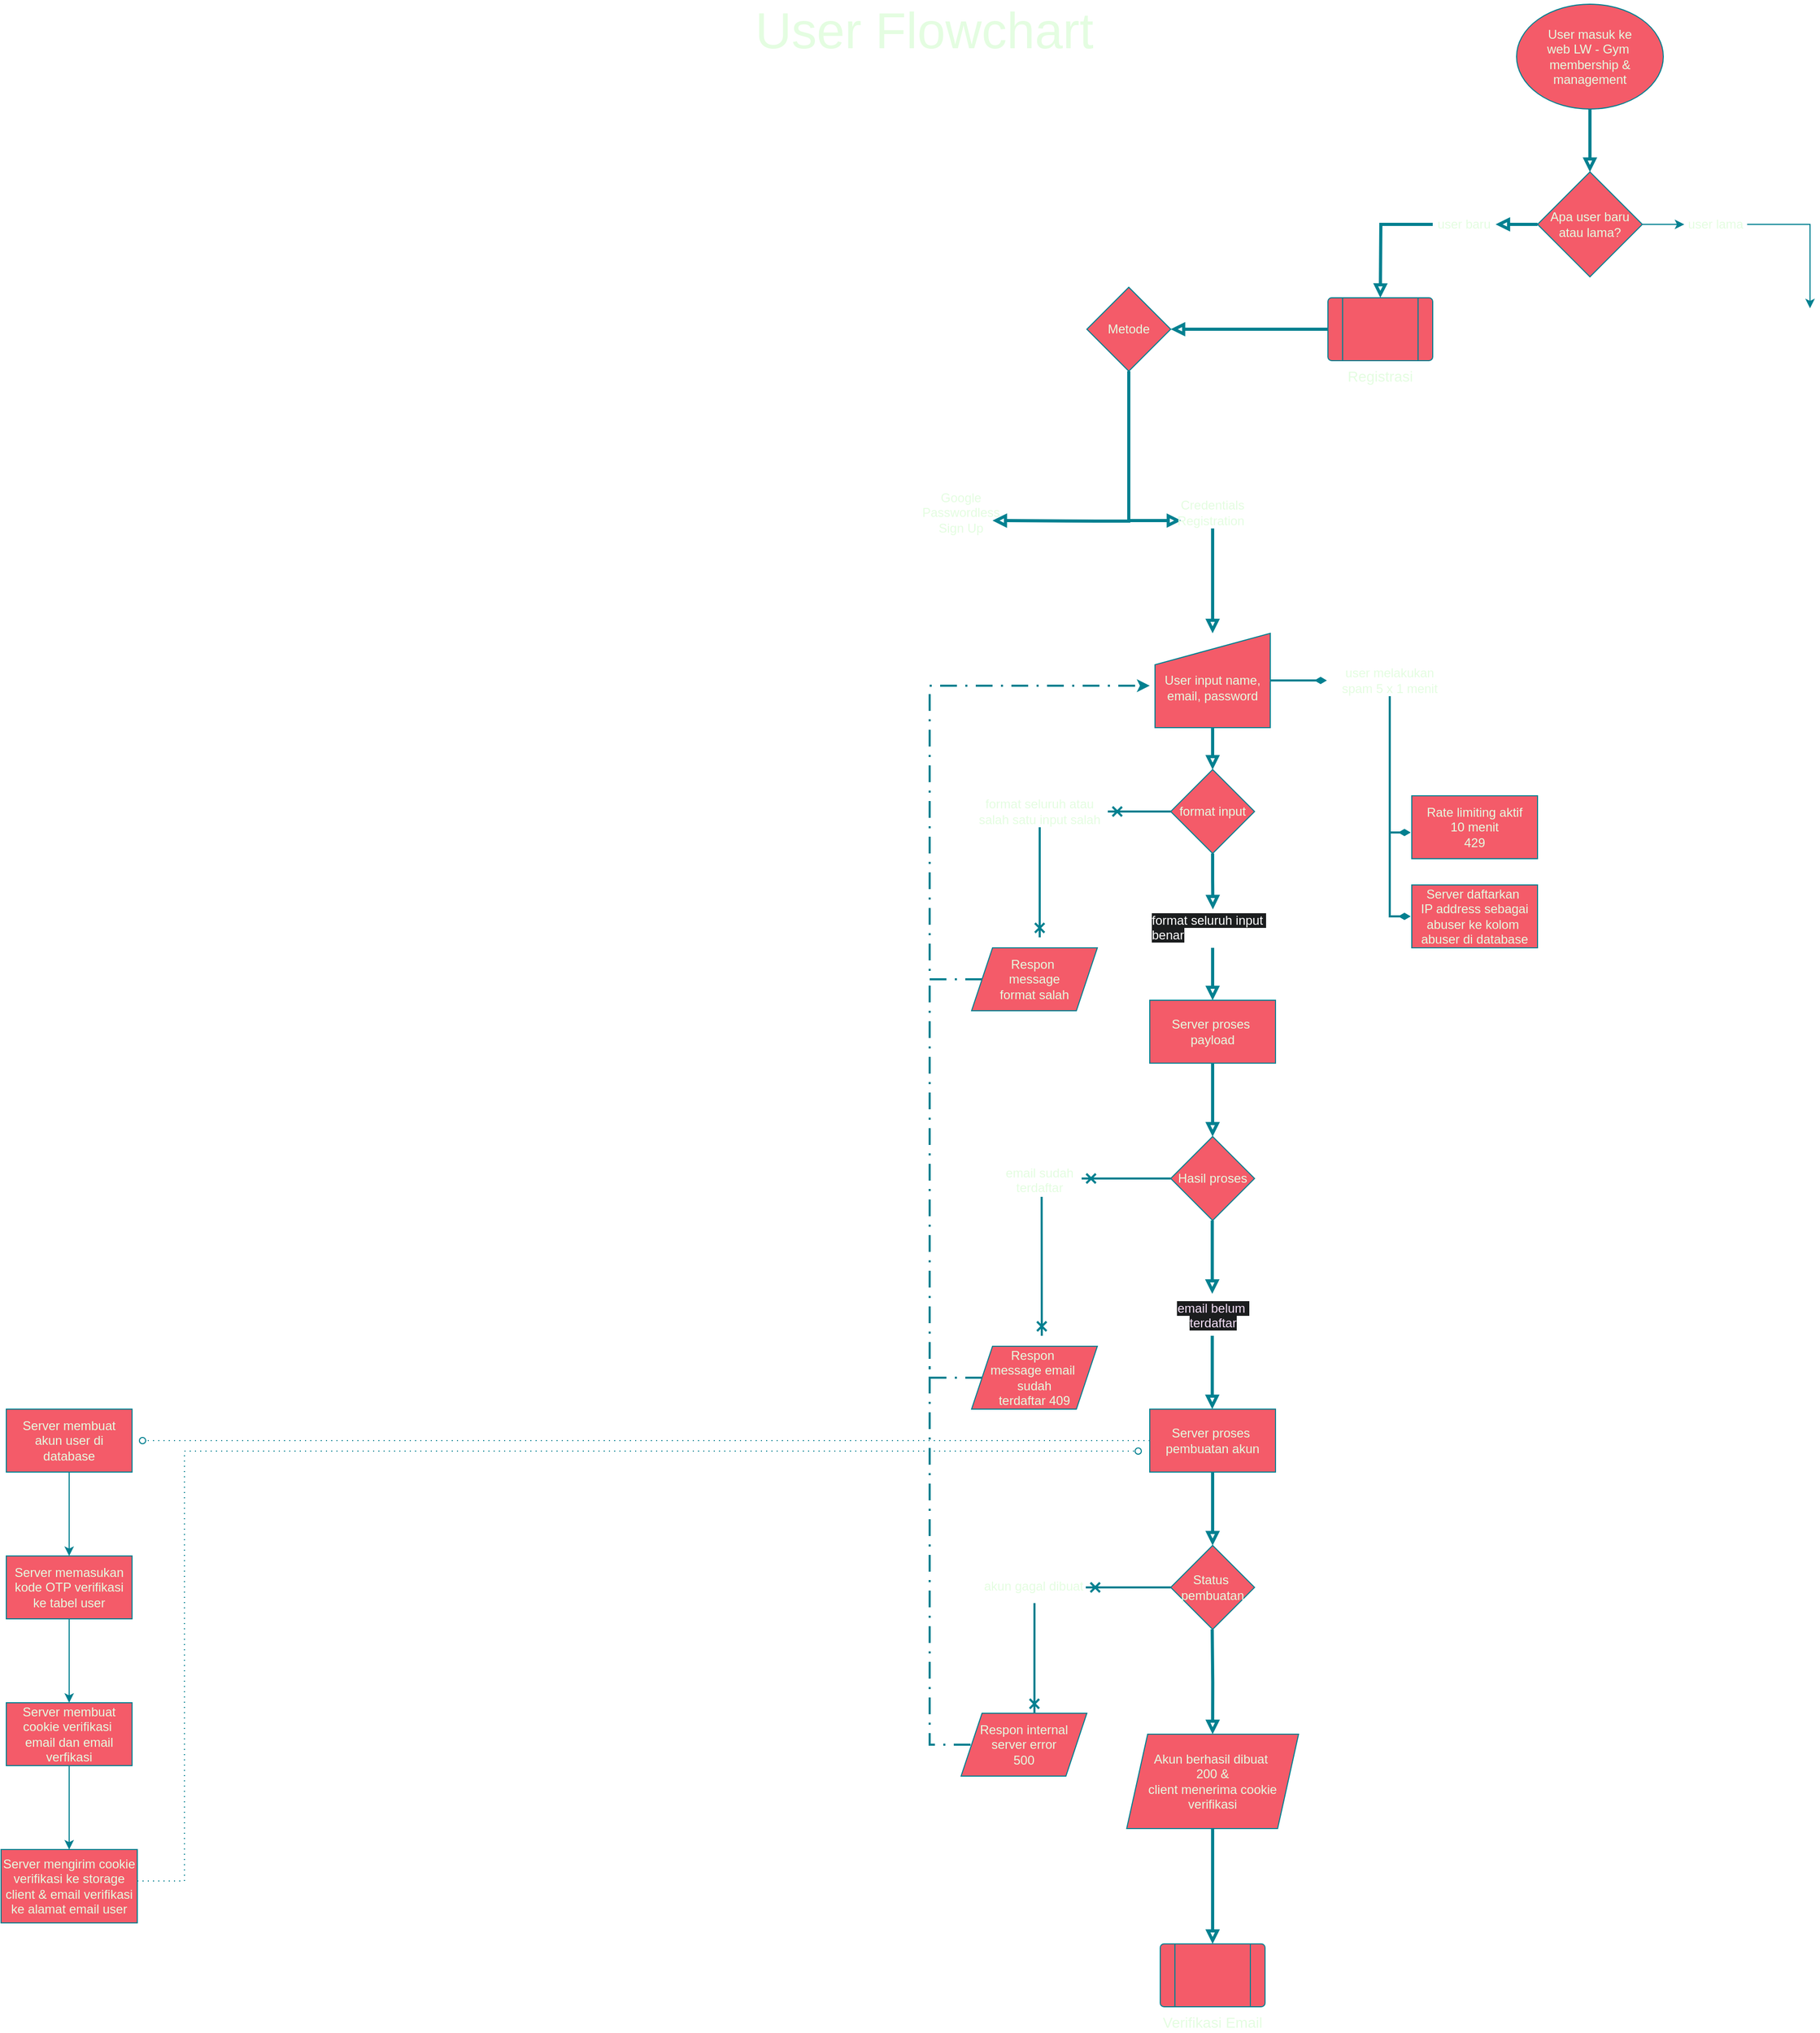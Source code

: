<mxfile version="28.2.4">
  <diagram name="Page-1" id="drpmJHVp-P6JaWjKIPAN">
    <mxGraphModel dx="1394" dy="960" grid="1" gridSize="10" guides="1" tooltips="1" connect="1" arrows="1" fold="1" page="1" pageScale="1" pageWidth="15000" pageHeight="5000" math="0" shadow="0">
      <root>
        <mxCell id="0" />
        <mxCell id="1" parent="0" />
        <mxCell id="t9Z27yL7B0CuivdoIb6--2" value="&lt;font style=&quot;font-size: 48px;&quot;&gt;User Flowchart&lt;/font&gt;" style="text;strokeColor=none;align=center;fillColor=none;html=1;verticalAlign=middle;whiteSpace=wrap;rounded=0;labelBackgroundColor=none;fontColor=#E4FDE1;" parent="1" vertex="1">
          <mxGeometry x="1191" y="80" width="390" height="30" as="geometry" />
        </mxCell>
        <mxCell id="t9Z27yL7B0CuivdoIb6--4" style="edgeStyle=orthogonalEdgeStyle;rounded=0;orthogonalLoop=1;jettySize=auto;html=1;strokeWidth=3;endArrow=block;endFill=0;strokeColor=#028090;labelBackgroundColor=none;fontColor=default;" parent="1" source="t9Z27yL7B0CuivdoIb6--3" target="t9Z27yL7B0CuivdoIb6--5" edge="1">
          <mxGeometry relative="1" as="geometry">
            <mxPoint x="2021" y="270" as="targetPoint" />
          </mxGeometry>
        </mxCell>
        <mxCell id="t9Z27yL7B0CuivdoIb6--3" value="User masuk ke&lt;div&gt;web LW - Gym&amp;nbsp;&lt;/div&gt;&lt;div&gt;membership &amp;amp; management&lt;/div&gt;" style="ellipse;whiteSpace=wrap;html=1;labelBackgroundColor=none;fillColor=#F45B69;strokeColor=#028090;fontColor=#E4FDE1;" parent="1" vertex="1">
          <mxGeometry x="1951" y="70" width="140" height="100" as="geometry" />
        </mxCell>
        <mxCell id="t9Z27yL7B0CuivdoIb6--6" style="edgeStyle=orthogonalEdgeStyle;rounded=0;orthogonalLoop=1;jettySize=auto;html=1;strokeWidth=3;endArrow=block;endFill=0;strokeColor=#028090;labelBackgroundColor=none;fontColor=default;" parent="1" source="t9Z27yL7B0CuivdoIb6--7" edge="1">
          <mxGeometry relative="1" as="geometry">
            <mxPoint x="1821" y="350" as="targetPoint" />
          </mxGeometry>
        </mxCell>
        <mxCell id="t9Z27yL7B0CuivdoIb6--10" style="edgeStyle=orthogonalEdgeStyle;rounded=0;orthogonalLoop=1;jettySize=auto;html=1;labelBackgroundColor=none;strokeColor=#028090;fontColor=default;" parent="1" source="t9Z27yL7B0CuivdoIb6--11" edge="1">
          <mxGeometry relative="1" as="geometry">
            <mxPoint x="2231" y="360" as="targetPoint" />
            <Array as="points">
              <mxPoint x="2231" y="280" />
              <mxPoint x="2231" y="360" />
            </Array>
          </mxGeometry>
        </mxCell>
        <mxCell id="t9Z27yL7B0CuivdoIb6--5" value="Apa user baru atau lama?" style="rhombus;whiteSpace=wrap;html=1;labelBackgroundColor=none;fillColor=#F45B69;strokeColor=#028090;fontColor=#E4FDE1;" parent="1" vertex="1">
          <mxGeometry x="1971" y="230" width="100" height="100" as="geometry" />
        </mxCell>
        <mxCell id="t9Z27yL7B0CuivdoIb6--9" value="" style="edgeStyle=orthogonalEdgeStyle;rounded=0;orthogonalLoop=1;jettySize=auto;html=1;shape=wire;dashed=1;strokeWidth=3;endArrow=block;endFill=0;strokeColor=#028090;labelBackgroundColor=none;fontColor=default;" parent="1" source="t9Z27yL7B0CuivdoIb6--5" target="t9Z27yL7B0CuivdoIb6--7" edge="1">
          <mxGeometry relative="1" as="geometry">
            <mxPoint x="1821" y="350" as="targetPoint" />
            <mxPoint x="1971" y="280" as="sourcePoint" />
          </mxGeometry>
        </mxCell>
        <mxCell id="t9Z27yL7B0CuivdoIb6--7" value="user baru" style="text;strokeColor=none;align=center;fillColor=none;html=1;verticalAlign=middle;whiteSpace=wrap;rounded=0;labelBackgroundColor=none;fontColor=#E4FDE1;" parent="1" vertex="1">
          <mxGeometry x="1871" y="265" width="60" height="30" as="geometry" />
        </mxCell>
        <mxCell id="t9Z27yL7B0CuivdoIb6--12" value="" style="edgeStyle=orthogonalEdgeStyle;rounded=0;orthogonalLoop=1;jettySize=auto;html=1;labelBackgroundColor=none;strokeColor=#028090;fontColor=default;" parent="1" source="t9Z27yL7B0CuivdoIb6--5" target="t9Z27yL7B0CuivdoIb6--11" edge="1">
          <mxGeometry relative="1" as="geometry">
            <mxPoint x="2271" y="360" as="targetPoint" />
            <mxPoint x="2071" y="280" as="sourcePoint" />
          </mxGeometry>
        </mxCell>
        <mxCell id="t9Z27yL7B0CuivdoIb6--11" value="user lama" style="text;strokeColor=none;align=center;fillColor=none;html=1;verticalAlign=middle;whiteSpace=wrap;rounded=0;labelBackgroundColor=none;fontColor=#E4FDE1;" parent="1" vertex="1">
          <mxGeometry x="2111" y="265" width="60" height="30" as="geometry" />
        </mxCell>
        <mxCell id="-eBJPtM6E6dJmvuGiEqn-5" style="edgeStyle=orthogonalEdgeStyle;rounded=0;orthogonalLoop=1;jettySize=auto;html=1;endArrow=block;endFill=0;strokeWidth=3;strokeColor=#028090;labelBackgroundColor=none;fontColor=default;" parent="1" source="-eBJPtM6E6dJmvuGiEqn-2" target="-eBJPtM6E6dJmvuGiEqn-6" edge="1">
          <mxGeometry relative="1" as="geometry">
            <mxPoint x="1581" y="380" as="targetPoint" />
          </mxGeometry>
        </mxCell>
        <mxCell id="-eBJPtM6E6dJmvuGiEqn-2" value="&lt;font style=&quot;font-size: 14px;&quot;&gt;Registrasi&lt;/font&gt;" style="verticalLabelPosition=bottom;verticalAlign=top;html=1;shape=process;whiteSpace=wrap;rounded=1;size=0.14;arcSize=6;labelBackgroundColor=none;fillColor=#F45B69;strokeColor=#028090;fontColor=#E4FDE1;" parent="1" vertex="1">
          <mxGeometry x="1771" y="350" width="100" height="60" as="geometry" />
        </mxCell>
        <mxCell id="-eBJPtM6E6dJmvuGiEqn-12" style="edgeStyle=orthogonalEdgeStyle;rounded=0;orthogonalLoop=1;jettySize=auto;html=1;entryX=1;entryY=0.75;entryDx=0;entryDy=0;strokeWidth=3;endArrow=block;endFill=0;strokeColor=#028090;labelBackgroundColor=none;fontColor=default;" parent="1" source="-eBJPtM6E6dJmvuGiEqn-6" target="-eBJPtM6E6dJmvuGiEqn-11" edge="1">
          <mxGeometry relative="1" as="geometry">
            <mxPoint x="1581" y="570" as="targetPoint" />
            <Array as="points">
              <mxPoint x="1581" y="563" />
              <mxPoint x="1551" y="563" />
            </Array>
          </mxGeometry>
        </mxCell>
        <mxCell id="-eBJPtM6E6dJmvuGiEqn-14" style="edgeStyle=orthogonalEdgeStyle;rounded=0;orthogonalLoop=1;jettySize=auto;html=1;entryX=0;entryY=0.75;entryDx=0;entryDy=0;strokeWidth=3;endArrow=block;endFill=0;strokeColor=#028090;labelBackgroundColor=none;fontColor=default;" parent="1" source="-eBJPtM6E6dJmvuGiEqn-6" target="-eBJPtM6E6dJmvuGiEqn-13" edge="1">
          <mxGeometry relative="1" as="geometry">
            <mxPoint x="1581" y="570" as="targetPoint" />
            <Array as="points">
              <mxPoint x="1581" y="563" />
            </Array>
          </mxGeometry>
        </mxCell>
        <mxCell id="-eBJPtM6E6dJmvuGiEqn-6" value="Metode" style="rhombus;whiteSpace=wrap;html=1;labelBackgroundColor=none;fillColor=#F45B69;strokeColor=#028090;fontColor=#E4FDE1;" parent="1" vertex="1">
          <mxGeometry x="1541" y="340" width="80" height="80" as="geometry" />
        </mxCell>
        <mxCell id="-eBJPtM6E6dJmvuGiEqn-11" value="Google Passwordless Sign Up" style="text;strokeColor=none;align=center;fillColor=none;html=1;verticalAlign=middle;whiteSpace=wrap;rounded=0;labelBackgroundColor=none;fontColor=#E4FDE1;" parent="1" vertex="1">
          <mxGeometry x="1391" y="540" width="60" height="30" as="geometry" />
        </mxCell>
        <mxCell id="1otA97b6rouetKLOiXak-4" style="edgeStyle=orthogonalEdgeStyle;rounded=0;orthogonalLoop=1;jettySize=auto;html=1;strokeWidth=3;endArrow=block;endFill=0;strokeColor=#028090;labelBackgroundColor=none;fontColor=default;" edge="1" parent="1" source="-eBJPtM6E6dJmvuGiEqn-13" target="1otA97b6rouetKLOiXak-1">
          <mxGeometry relative="1" as="geometry" />
        </mxCell>
        <mxCell id="-eBJPtM6E6dJmvuGiEqn-13" value="Credentials Registration&amp;nbsp;" style="text;strokeColor=none;align=center;fillColor=none;html=1;verticalAlign=middle;whiteSpace=wrap;rounded=0;strokeWidth=1;glass=0;labelBackgroundColor=none;fontColor=#E4FDE1;" parent="1" vertex="1">
          <mxGeometry x="1631" y="540" width="60" height="30" as="geometry" />
        </mxCell>
        <mxCell id="1otA97b6rouetKLOiXak-5" style="edgeStyle=orthogonalEdgeStyle;rounded=0;orthogonalLoop=1;jettySize=auto;html=1;endArrow=block;endFill=0;strokeWidth=3;strokeColor=#028090;labelBackgroundColor=none;fontColor=default;" edge="1" parent="1" source="1otA97b6rouetKLOiXak-1" target="1otA97b6rouetKLOiXak-6">
          <mxGeometry relative="1" as="geometry">
            <mxPoint x="1661" y="840" as="targetPoint" />
          </mxGeometry>
        </mxCell>
        <mxCell id="1otA97b6rouetKLOiXak-65" style="edgeStyle=orthogonalEdgeStyle;rounded=0;orthogonalLoop=1;jettySize=auto;html=1;strokeColor=#028090;fontColor=#E4FDE1;fillColor=#F45B69;strokeWidth=2;endArrow=diamondThin;endFill=1;" edge="1" parent="1" source="1otA97b6rouetKLOiXak-1">
          <mxGeometry relative="1" as="geometry">
            <mxPoint x="1770" y="715" as="targetPoint" />
          </mxGeometry>
        </mxCell>
        <mxCell id="1otA97b6rouetKLOiXak-1" value="&lt;div style=&quot;&quot;&gt;&lt;br&gt;&lt;/div&gt;&lt;div style=&quot;&quot;&gt;User input name, email, password&lt;/div&gt;" style="shape=manualInput;whiteSpace=wrap;html=1;align=center;labelBackgroundColor=none;fillColor=#F45B69;strokeColor=#028090;fontColor=#E4FDE1;" vertex="1" parent="1">
          <mxGeometry x="1606" y="670" width="110" height="90" as="geometry" />
        </mxCell>
        <mxCell id="1otA97b6rouetKLOiXak-20" style="edgeStyle=orthogonalEdgeStyle;rounded=0;orthogonalLoop=1;jettySize=auto;html=1;entryX=0.502;entryY=0.083;entryDx=0;entryDy=0;entryPerimeter=0;strokeWidth=3;endArrow=block;endFill=0;strokeColor=#028090;labelBackgroundColor=none;fontColor=default;" edge="1" parent="1" source="1otA97b6rouetKLOiXak-6" target="1otA97b6rouetKLOiXak-17">
          <mxGeometry relative="1" as="geometry">
            <mxPoint x="1661" y="940" as="targetPoint" />
          </mxGeometry>
        </mxCell>
        <mxCell id="1otA97b6rouetKLOiXak-26" style="edgeStyle=orthogonalEdgeStyle;rounded=0;orthogonalLoop=1;jettySize=auto;html=1;entryX=1;entryY=0.5;entryDx=0;entryDy=0;strokeColor=#028090;strokeWidth=2;labelBackgroundColor=none;fontColor=default;endArrow=cross;endFill=0;" edge="1" parent="1" source="1otA97b6rouetKLOiXak-6" target="1otA97b6rouetKLOiXak-10">
          <mxGeometry relative="1" as="geometry" />
        </mxCell>
        <mxCell id="1otA97b6rouetKLOiXak-6" value="format input" style="rhombus;whiteSpace=wrap;html=1;labelBackgroundColor=none;fillColor=#F45B69;strokeColor=#028090;fontColor=#E4FDE1;" vertex="1" parent="1">
          <mxGeometry x="1621" y="800" width="80" height="80" as="geometry" />
        </mxCell>
        <mxCell id="1otA97b6rouetKLOiXak-13" style="edgeStyle=orthogonalEdgeStyle;rounded=0;orthogonalLoop=1;jettySize=auto;html=1;strokeColor=#028090;strokeWidth=2;labelBackgroundColor=none;fontColor=default;endArrow=cross;endFill=0;" edge="1" parent="1" source="1otA97b6rouetKLOiXak-10">
          <mxGeometry relative="1" as="geometry">
            <mxPoint x="1496" y="960" as="targetPoint" />
          </mxGeometry>
        </mxCell>
        <mxCell id="1otA97b6rouetKLOiXak-10" value="format seluruh atau salah satu input salah" style="text;strokeColor=none;align=center;fillColor=none;html=1;verticalAlign=middle;whiteSpace=wrap;rounded=0;labelBackgroundColor=none;fontColor=#E4FDE1;" vertex="1" parent="1">
          <mxGeometry x="1431" y="825" width="130" height="30" as="geometry" />
        </mxCell>
        <mxCell id="1otA97b6rouetKLOiXak-15" style="edgeStyle=orthogonalEdgeStyle;rounded=0;orthogonalLoop=1;jettySize=auto;html=1;dashed=1;dashPattern=8 4 1 4;strokeWidth=2;labelBackgroundColor=none;strokeColor=#028090;fontColor=default;" edge="1" parent="1" source="1otA97b6rouetKLOiXak-14">
          <mxGeometry relative="1" as="geometry">
            <mxPoint x="1601" y="720" as="targetPoint" />
            <Array as="points">
              <mxPoint x="1391" y="1000" />
              <mxPoint x="1391" y="720" />
            </Array>
          </mxGeometry>
        </mxCell>
        <mxCell id="1otA97b6rouetKLOiXak-14" value="Respon&amp;nbsp;&lt;div&gt;message&lt;div&gt;format salah&lt;/div&gt;&lt;/div&gt;" style="shape=parallelogram;perimeter=parallelogramPerimeter;whiteSpace=wrap;html=1;fixedSize=1;labelBackgroundColor=none;fillColor=#F45B69;strokeColor=#028090;fontColor=#E4FDE1;" vertex="1" parent="1">
          <mxGeometry x="1431" y="970" width="120" height="60" as="geometry" />
        </mxCell>
        <mxCell id="1otA97b6rouetKLOiXak-24" style="edgeStyle=orthogonalEdgeStyle;rounded=0;orthogonalLoop=1;jettySize=auto;html=1;entryX=0.5;entryY=0;entryDx=0;entryDy=0;strokeWidth=3;endArrow=block;endFill=0;strokeColor=#028090;labelBackgroundColor=none;fontColor=default;" edge="1" parent="1" source="1otA97b6rouetKLOiXak-17" target="1otA97b6rouetKLOiXak-23">
          <mxGeometry relative="1" as="geometry" />
        </mxCell>
        <mxCell id="1otA97b6rouetKLOiXak-17" value="&lt;span style=&quot;caret-color: rgb(255, 255, 255); color: rgb(255, 255, 255); font-family: Helvetica; font-size: 12px; font-style: normal; font-variant-caps: normal; font-weight: 400; letter-spacing: normal; text-align: center; text-indent: 0px; text-transform: none; white-space: normal; word-spacing: 0px; -webkit-text-stroke-width: 0px; background-color: rgb(27, 29, 30); text-decoration: none; float: none; display: inline !important;&quot;&gt;format seluruh input&amp;nbsp;&lt;/span&gt;&lt;div&gt;&lt;span style=&quot;caret-color: rgb(255, 255, 255); color: rgb(255, 255, 255); font-family: Helvetica; font-size: 12px; font-style: normal; font-variant-caps: normal; font-weight: 400; letter-spacing: normal; text-align: center; text-indent: 0px; text-transform: none; white-space: normal; word-spacing: 0px; -webkit-text-stroke-width: 0px; background-color: rgb(27, 29, 30); text-decoration: none; float: none; display: inline !important;&quot;&gt;benar&lt;/span&gt;&lt;/div&gt;" style="text;whiteSpace=wrap;html=1;labelBackgroundColor=none;fontColor=#E4FDE1;" vertex="1" parent="1">
          <mxGeometry x="1601" y="930" width="120" height="40" as="geometry" />
        </mxCell>
        <mxCell id="1otA97b6rouetKLOiXak-28" value="" style="edgeStyle=orthogonalEdgeStyle;rounded=0;orthogonalLoop=1;jettySize=auto;html=1;strokeColor=#028090;fontColor=#E4FDE1;fillColor=#F45B69;strokeWidth=3;endArrow=block;endFill=0;" edge="1" parent="1" source="1otA97b6rouetKLOiXak-23" target="1otA97b6rouetKLOiXak-27">
          <mxGeometry relative="1" as="geometry" />
        </mxCell>
        <mxCell id="1otA97b6rouetKLOiXak-23" value="Server proses&amp;nbsp;&lt;div&gt;payload&lt;/div&gt;" style="rounded=0;whiteSpace=wrap;html=1;labelBackgroundColor=none;fillColor=#F45B69;strokeColor=#028090;fontColor=#E4FDE1;" vertex="1" parent="1">
          <mxGeometry x="1601" y="1020" width="120" height="60" as="geometry" />
        </mxCell>
        <mxCell id="1otA97b6rouetKLOiXak-30" style="edgeStyle=orthogonalEdgeStyle;rounded=0;orthogonalLoop=1;jettySize=auto;html=1;entryX=1;entryY=0.5;entryDx=0;entryDy=0;strokeColor=#028090;fontColor=#E4FDE1;fillColor=#F45B69;strokeWidth=2;endArrow=cross;endFill=0;" edge="1" parent="1" source="1otA97b6rouetKLOiXak-27" target="1otA97b6rouetKLOiXak-29">
          <mxGeometry relative="1" as="geometry" />
        </mxCell>
        <mxCell id="1otA97b6rouetKLOiXak-27" value="Hasil proses" style="rhombus;whiteSpace=wrap;html=1;fillColor=#F45B69;strokeColor=#028090;fontColor=#E4FDE1;rounded=0;labelBackgroundColor=none;" vertex="1" parent="1">
          <mxGeometry x="1621" y="1150" width="80" height="80" as="geometry" />
        </mxCell>
        <mxCell id="1otA97b6rouetKLOiXak-29" value="email sudah terdaftar" style="text;strokeColor=none;fillColor=none;align=center;verticalAlign=middle;spacingLeft=4;spacingRight=4;overflow=hidden;points=[[0,0.5],[1,0.5]];portConstraint=eastwest;rotatable=0;whiteSpace=wrap;html=1;fontColor=#E4FDE1;" vertex="1" parent="1">
          <mxGeometry x="1456" y="1175" width="80" height="30" as="geometry" />
        </mxCell>
        <mxCell id="1otA97b6rouetKLOiXak-31" value="Respon&amp;nbsp;&lt;div&gt;message email&amp;nbsp;&lt;/div&gt;&lt;div&gt;sudah&lt;div&gt;terdaftar 409&lt;/div&gt;&lt;/div&gt;" style="shape=parallelogram;perimeter=parallelogramPerimeter;whiteSpace=wrap;html=1;fixedSize=1;labelBackgroundColor=none;fillColor=#F45B69;strokeColor=#028090;fontColor=#E4FDE1;" vertex="1" parent="1">
          <mxGeometry x="1431" y="1350" width="120" height="60" as="geometry" />
        </mxCell>
        <mxCell id="1otA97b6rouetKLOiXak-32" style="edgeStyle=orthogonalEdgeStyle;rounded=0;orthogonalLoop=1;jettySize=auto;html=1;strokeColor=#028090;fontColor=#E4FDE1;fillColor=#F45B69;strokeWidth=2;endArrow=cross;endFill=0;" edge="1" parent="1">
          <mxGeometry relative="1" as="geometry">
            <mxPoint x="1497.86" y="1207.52" as="sourcePoint" />
            <mxPoint x="1498" y="1340" as="targetPoint" />
            <Array as="points">
              <mxPoint x="1497.86" y="1242.52" />
              <mxPoint x="1497.86" y="1242.52" />
            </Array>
          </mxGeometry>
        </mxCell>
        <mxCell id="1otA97b6rouetKLOiXak-33" style="edgeStyle=orthogonalEdgeStyle;rounded=0;orthogonalLoop=1;jettySize=auto;html=1;dashed=1;dashPattern=8 4 1 4;strokeWidth=2;labelBackgroundColor=none;strokeColor=#028090;fontColor=default;endArrow=none;endFill=0;exitX=0;exitY=0.5;exitDx=0;exitDy=0;" edge="1" parent="1" source="1otA97b6rouetKLOiXak-31">
          <mxGeometry relative="1" as="geometry">
            <mxPoint x="1391" y="1000" as="targetPoint" />
            <mxPoint x="1391" y="1360" as="sourcePoint" />
            <Array as="points">
              <mxPoint x="1391" y="1380" />
            </Array>
          </mxGeometry>
        </mxCell>
        <mxCell id="1otA97b6rouetKLOiXak-34" value="" style="edgeStyle=orthogonalEdgeStyle;rounded=0;orthogonalLoop=1;jettySize=auto;html=1;strokeColor=#028090;fontColor=#E4FDE1;fillColor=#F45B69;strokeWidth=3;endArrow=block;endFill=0;" edge="1" parent="1">
          <mxGeometry relative="1" as="geometry">
            <mxPoint x="1660.66" y="1230" as="sourcePoint" />
            <mxPoint x="1660.66" y="1300" as="targetPoint" />
          </mxGeometry>
        </mxCell>
        <mxCell id="1otA97b6rouetKLOiXak-35" value="&lt;span style=&quot;caret-color: rgb(245, 224, 248); color: rgb(245, 224, 248); font-family: Helvetica; font-size: 12px; font-style: normal; font-variant-caps: normal; font-weight: 400; letter-spacing: normal; text-indent: 0px; text-transform: none; white-space: normal; word-spacing: 0px; -webkit-text-stroke-width: 0px; background-color: rgb(27, 29, 30); text-decoration: none; float: none; display: inline !important;&quot;&gt;email belum&amp;nbsp;&lt;/span&gt;&lt;div&gt;&lt;span style=&quot;caret-color: rgb(245, 224, 248); color: rgb(245, 224, 248); font-family: Helvetica; font-size: 12px; font-style: normal; font-variant-caps: normal; font-weight: 400; letter-spacing: normal; text-indent: 0px; text-transform: none; white-space: normal; word-spacing: 0px; -webkit-text-stroke-width: 0px; background-color: rgb(27, 29, 30); text-decoration: none; float: none; display: inline !important;&quot;&gt;terdaftar&lt;/span&gt;&lt;/div&gt;" style="text;whiteSpace=wrap;html=1;fontColor=#E4FDE1;align=center;" vertex="1" parent="1">
          <mxGeometry x="1616.5" y="1300" width="89" height="40" as="geometry" />
        </mxCell>
        <mxCell id="1otA97b6rouetKLOiXak-36" value="" style="edgeStyle=orthogonalEdgeStyle;rounded=0;orthogonalLoop=1;jettySize=auto;html=1;strokeColor=#028090;fontColor=#E4FDE1;fillColor=#F45B69;strokeWidth=3;endArrow=block;endFill=0;" edge="1" parent="1">
          <mxGeometry relative="1" as="geometry">
            <mxPoint x="1660.66" y="1340" as="sourcePoint" />
            <mxPoint x="1660.66" y="1410" as="targetPoint" />
          </mxGeometry>
        </mxCell>
        <mxCell id="1otA97b6rouetKLOiXak-39" style="edgeStyle=orthogonalEdgeStyle;rounded=0;orthogonalLoop=1;jettySize=auto;html=1;strokeColor=#028090;fontColor=#E4FDE1;fillColor=#F45B69;dashed=1;dashPattern=1 4;endArrow=oval;endFill=0;" edge="1" parent="1" source="1otA97b6rouetKLOiXak-37">
          <mxGeometry relative="1" as="geometry">
            <mxPoint x="640" y="1440" as="targetPoint" />
          </mxGeometry>
        </mxCell>
        <mxCell id="1otA97b6rouetKLOiXak-51" value="" style="edgeStyle=orthogonalEdgeStyle;rounded=0;orthogonalLoop=1;jettySize=auto;html=1;strokeColor=#028090;fontColor=#E4FDE1;fillColor=#F45B69;strokeWidth=3;endArrow=block;endFill=0;" edge="1" parent="1" source="1otA97b6rouetKLOiXak-37" target="1otA97b6rouetKLOiXak-50">
          <mxGeometry relative="1" as="geometry" />
        </mxCell>
        <mxCell id="1otA97b6rouetKLOiXak-37" value="Server proses&amp;nbsp;&lt;div&gt;pembuatan akun&lt;/div&gt;" style="rounded=0;whiteSpace=wrap;html=1;strokeColor=#028090;fontColor=#E4FDE1;fillColor=#F45B69;" vertex="1" parent="1">
          <mxGeometry x="1601" y="1410" width="120" height="60" as="geometry" />
        </mxCell>
        <mxCell id="1otA97b6rouetKLOiXak-44" value="" style="edgeStyle=orthogonalEdgeStyle;rounded=0;orthogonalLoop=1;jettySize=auto;html=1;strokeColor=#028090;fontColor=#E4FDE1;fillColor=#F45B69;" edge="1" parent="1" source="1otA97b6rouetKLOiXak-40" target="1otA97b6rouetKLOiXak-43">
          <mxGeometry relative="1" as="geometry" />
        </mxCell>
        <mxCell id="1otA97b6rouetKLOiXak-40" value="Server membuat akun user di database" style="rounded=0;whiteSpace=wrap;html=1;strokeColor=#028090;fontColor=#E4FDE1;fillColor=#F45B69;" vertex="1" parent="1">
          <mxGeometry x="510" y="1410" width="120" height="60" as="geometry" />
        </mxCell>
        <mxCell id="1otA97b6rouetKLOiXak-46" value="" style="edgeStyle=orthogonalEdgeStyle;rounded=0;orthogonalLoop=1;jettySize=auto;html=1;strokeColor=#028090;fontColor=#E4FDE1;fillColor=#F45B69;" edge="1" parent="1" source="1otA97b6rouetKLOiXak-43" target="1otA97b6rouetKLOiXak-45">
          <mxGeometry relative="1" as="geometry" />
        </mxCell>
        <mxCell id="1otA97b6rouetKLOiXak-43" value="Server memasukan kode OTP verifikasi ke tabel user" style="rounded=0;whiteSpace=wrap;html=1;strokeColor=#028090;fontColor=#E4FDE1;fillColor=#F45B69;" vertex="1" parent="1">
          <mxGeometry x="510" y="1550" width="120" height="60" as="geometry" />
        </mxCell>
        <mxCell id="1otA97b6rouetKLOiXak-48" value="" style="edgeStyle=orthogonalEdgeStyle;rounded=0;orthogonalLoop=1;jettySize=auto;html=1;strokeColor=#028090;fontColor=#E4FDE1;fillColor=#F45B69;" edge="1" parent="1" source="1otA97b6rouetKLOiXak-45" target="1otA97b6rouetKLOiXak-47">
          <mxGeometry relative="1" as="geometry" />
        </mxCell>
        <mxCell id="1otA97b6rouetKLOiXak-45" value="Server membuat cookie verifikasi&amp;nbsp;&lt;div&gt;email dan email verfikasi&lt;/div&gt;" style="rounded=0;whiteSpace=wrap;html=1;strokeColor=#028090;fontColor=#E4FDE1;fillColor=#F45B69;" vertex="1" parent="1">
          <mxGeometry x="510" y="1690" width="120" height="60" as="geometry" />
        </mxCell>
        <mxCell id="1otA97b6rouetKLOiXak-49" style="edgeStyle=orthogonalEdgeStyle;rounded=0;orthogonalLoop=1;jettySize=auto;html=1;strokeColor=#028090;fontColor=#E4FDE1;fillColor=#F45B69;dashed=1;strokeWidth=1;dashPattern=1 4;endArrow=oval;endFill=0;" edge="1" parent="1" source="1otA97b6rouetKLOiXak-47">
          <mxGeometry relative="1" as="geometry">
            <mxPoint x="1590" y="1450" as="targetPoint" />
            <Array as="points">
              <mxPoint x="680" y="1860" />
              <mxPoint x="680" y="1450" />
            </Array>
          </mxGeometry>
        </mxCell>
        <mxCell id="1otA97b6rouetKLOiXak-47" value="Server mengirim cookie verifikasi ke storage client &amp;amp; email verifikasi ke alamat email user" style="rounded=0;whiteSpace=wrap;html=1;strokeColor=#028090;fontColor=#E4FDE1;fillColor=#F45B69;" vertex="1" parent="1">
          <mxGeometry x="505" y="1830" width="130" height="70" as="geometry" />
        </mxCell>
        <mxCell id="1otA97b6rouetKLOiXak-52" style="edgeStyle=orthogonalEdgeStyle;rounded=0;orthogonalLoop=1;jettySize=auto;html=1;strokeColor=#028090;fontColor=#E4FDE1;fillColor=#F45B69;strokeWidth=2;endArrow=cross;endFill=0;" edge="1" parent="1" source="1otA97b6rouetKLOiXak-50">
          <mxGeometry relative="1" as="geometry">
            <mxPoint x="1540" y="1580" as="targetPoint" />
          </mxGeometry>
        </mxCell>
        <mxCell id="1otA97b6rouetKLOiXak-50" value="Status&amp;nbsp;&lt;div&gt;pembuatan&lt;/div&gt;" style="rhombus;whiteSpace=wrap;html=1;fillColor=#F45B69;strokeColor=#028090;fontColor=#E4FDE1;rounded=0;" vertex="1" parent="1">
          <mxGeometry x="1621" y="1540" width="80" height="80" as="geometry" />
        </mxCell>
        <mxCell id="1otA97b6rouetKLOiXak-53" value="akun gagal dibuat" style="text;whiteSpace=wrap;html=1;fontColor=#E4FDE1;" vertex="1" parent="1">
          <mxGeometry x="1441" y="1565" width="100" height="30" as="geometry" />
        </mxCell>
        <mxCell id="1otA97b6rouetKLOiXak-54" value="Respon internal server error&lt;div&gt;500&lt;/div&gt;" style="shape=parallelogram;perimeter=parallelogramPerimeter;whiteSpace=wrap;html=1;fixedSize=1;labelBackgroundColor=none;fillColor=#F45B69;strokeColor=#028090;fontColor=#E4FDE1;" vertex="1" parent="1">
          <mxGeometry x="1421" y="1700" width="120" height="60" as="geometry" />
        </mxCell>
        <mxCell id="1otA97b6rouetKLOiXak-55" style="edgeStyle=orthogonalEdgeStyle;rounded=0;orthogonalLoop=1;jettySize=auto;html=1;strokeColor=#028090;fontColor=#E4FDE1;fillColor=#F45B69;strokeWidth=2;endArrow=cross;endFill=0;exitX=0.5;exitY=1;exitDx=0;exitDy=0;entryX=0.583;entryY=0;entryDx=0;entryDy=0;entryPerimeter=0;" edge="1" parent="1" source="1otA97b6rouetKLOiXak-53" target="1otA97b6rouetKLOiXak-54">
          <mxGeometry relative="1" as="geometry">
            <mxPoint x="1491" y="1690" as="targetPoint" />
            <mxPoint x="1541" y="1670" as="sourcePoint" />
          </mxGeometry>
        </mxCell>
        <mxCell id="1otA97b6rouetKLOiXak-56" style="edgeStyle=orthogonalEdgeStyle;rounded=0;orthogonalLoop=1;jettySize=auto;html=1;dashed=1;dashPattern=8 4 1 4;strokeWidth=2;labelBackgroundColor=none;strokeColor=#028090;fontColor=default;endArrow=none;endFill=0;" edge="1" parent="1">
          <mxGeometry relative="1" as="geometry">
            <mxPoint x="1391" y="1350" as="targetPoint" />
            <mxPoint x="1430" y="1730" as="sourcePoint" />
            <Array as="points">
              <mxPoint x="1391" y="1730" />
            </Array>
          </mxGeometry>
        </mxCell>
        <mxCell id="1otA97b6rouetKLOiXak-59" value="" style="edgeStyle=orthogonalEdgeStyle;rounded=0;orthogonalLoop=1;jettySize=auto;html=1;strokeColor=#028090;fontColor=#E4FDE1;fillColor=#F45B69;strokeWidth=3;endArrow=block;endFill=0;entryX=0.5;entryY=0;entryDx=0;entryDy=0;" edge="1" parent="1" target="1otA97b6rouetKLOiXak-61">
          <mxGeometry relative="1" as="geometry">
            <mxPoint x="1660.6" y="1620" as="sourcePoint" />
            <mxPoint x="1661" y="1690" as="targetPoint" />
          </mxGeometry>
        </mxCell>
        <mxCell id="1otA97b6rouetKLOiXak-64" style="edgeStyle=orthogonalEdgeStyle;rounded=0;orthogonalLoop=1;jettySize=auto;html=1;entryX=0.5;entryY=0;entryDx=0;entryDy=0;strokeColor=#028090;fontColor=#E4FDE1;fillColor=#F45B69;strokeWidth=3;endArrow=block;endFill=0;" edge="1" parent="1" source="1otA97b6rouetKLOiXak-61" target="1otA97b6rouetKLOiXak-62">
          <mxGeometry relative="1" as="geometry" />
        </mxCell>
        <mxCell id="1otA97b6rouetKLOiXak-61" value="Akun berhasil dibuat&amp;nbsp;&lt;div&gt;200 &amp;amp;&lt;/div&gt;&lt;div&gt;client menerima cookie&lt;/div&gt;&lt;div&gt;verifikasi&lt;/div&gt;" style="shape=parallelogram;perimeter=parallelogramPerimeter;whiteSpace=wrap;html=1;fixedSize=1;strokeColor=#028090;fontColor=#E4FDE1;fillColor=#F45B69;" vertex="1" parent="1">
          <mxGeometry x="1579" y="1720" width="164" height="90" as="geometry" />
        </mxCell>
        <mxCell id="1otA97b6rouetKLOiXak-62" value="&lt;font style=&quot;font-size: 14px;&quot;&gt;Verifikasi Email&lt;/font&gt;" style="verticalLabelPosition=bottom;verticalAlign=top;html=1;shape=process;whiteSpace=wrap;rounded=1;size=0.14;arcSize=6;labelBackgroundColor=none;fillColor=#F45B69;strokeColor=#028090;fontColor=#E4FDE1;" vertex="1" parent="1">
          <mxGeometry x="1611" y="1920" width="100" height="60" as="geometry" />
        </mxCell>
        <mxCell id="1otA97b6rouetKLOiXak-68" style="edgeStyle=orthogonalEdgeStyle;rounded=0;orthogonalLoop=1;jettySize=auto;html=1;strokeColor=#028090;fontColor=#E4FDE1;fillColor=#F45B69;strokeWidth=2;endArrow=diamondThin;endFill=1;" edge="1" parent="1" source="1otA97b6rouetKLOiXak-66">
          <mxGeometry relative="1" as="geometry">
            <mxPoint x="1850" y="860" as="targetPoint" />
            <Array as="points">
              <mxPoint x="1830" y="860" />
            </Array>
          </mxGeometry>
        </mxCell>
        <mxCell id="1otA97b6rouetKLOiXak-66" value="user melakukan spam 5 x 1 menit" style="text;strokeColor=none;align=center;fillColor=none;html=1;verticalAlign=middle;whiteSpace=wrap;rounded=0;fontColor=#E4FDE1;" vertex="1" parent="1">
          <mxGeometry x="1780" y="700" width="100" height="30" as="geometry" />
        </mxCell>
        <mxCell id="1otA97b6rouetKLOiXak-69" value="Rate limiting aktif&lt;div&gt;10 menit&lt;/div&gt;&lt;div&gt;429&lt;/div&gt;" style="rounded=0;whiteSpace=wrap;html=1;strokeColor=#028090;fontColor=#E4FDE1;fillColor=#F45B69;" vertex="1" parent="1">
          <mxGeometry x="1851" y="825" width="120" height="60" as="geometry" />
        </mxCell>
        <mxCell id="1otA97b6rouetKLOiXak-70" value="Server daftarkan&amp;nbsp;&lt;div&gt;IP address sebagai&lt;/div&gt;&lt;div&gt;abuser ke kolom&amp;nbsp;&lt;/div&gt;&lt;div&gt;abuser di database&lt;/div&gt;" style="rounded=0;whiteSpace=wrap;html=1;strokeColor=#028090;fontColor=#E4FDE1;fillColor=#F45B69;" vertex="1" parent="1">
          <mxGeometry x="1851" y="910" width="120" height="60" as="geometry" />
        </mxCell>
        <mxCell id="1otA97b6rouetKLOiXak-71" style="edgeStyle=orthogonalEdgeStyle;rounded=0;orthogonalLoop=1;jettySize=auto;html=1;strokeColor=#028090;fontColor=#E4FDE1;fillColor=#F45B69;strokeWidth=2;endArrow=diamondThin;endFill=1;" edge="1" parent="1">
          <mxGeometry relative="1" as="geometry">
            <mxPoint x="1850" y="940" as="targetPoint" />
            <mxPoint x="1830" y="810" as="sourcePoint" />
            <Array as="points">
              <mxPoint x="1830" y="940" />
            </Array>
          </mxGeometry>
        </mxCell>
      </root>
    </mxGraphModel>
  </diagram>
</mxfile>
